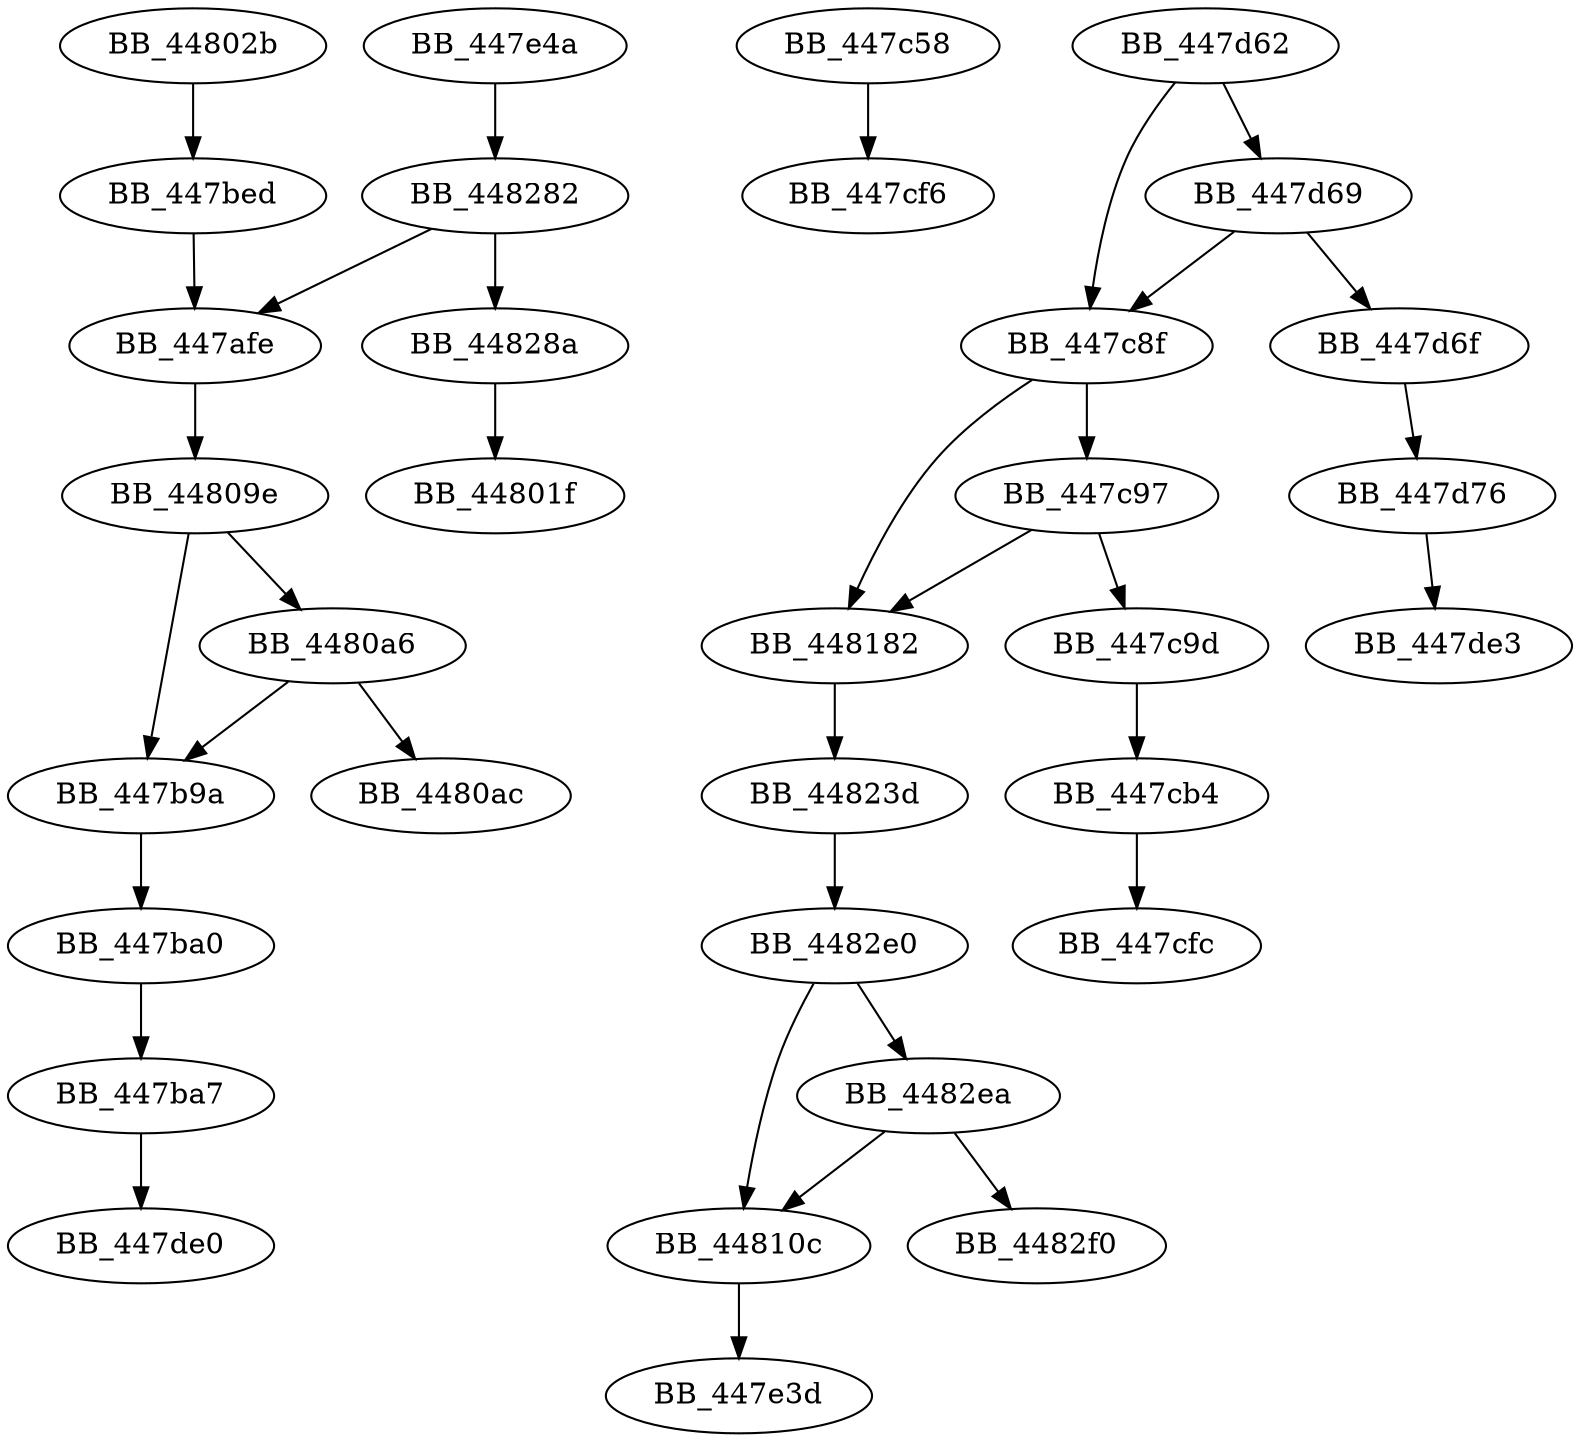 DiGraph sub_447D62{
BB_447afe->BB_44809e
BB_447b9a->BB_447ba0
BB_447ba0->BB_447ba7
BB_447ba7->BB_447de0
BB_447bed->BB_447afe
BB_447c58->BB_447cf6
BB_447c8f->BB_447c97
BB_447c8f->BB_448182
BB_447c97->BB_447c9d
BB_447c97->BB_448182
BB_447c9d->BB_447cb4
BB_447cb4->BB_447cfc
BB_447d62->BB_447c8f
BB_447d62->BB_447d69
BB_447d69->BB_447c8f
BB_447d69->BB_447d6f
BB_447d6f->BB_447d76
BB_447d76->BB_447de3
BB_447e4a->BB_448282
BB_44802b->BB_447bed
BB_44809e->BB_447b9a
BB_44809e->BB_4480a6
BB_4480a6->BB_447b9a
BB_4480a6->BB_4480ac
BB_44810c->BB_447e3d
BB_448182->BB_44823d
BB_44823d->BB_4482e0
BB_448282->BB_447afe
BB_448282->BB_44828a
BB_44828a->BB_44801f
BB_4482e0->BB_44810c
BB_4482e0->BB_4482ea
BB_4482ea->BB_44810c
BB_4482ea->BB_4482f0
}
